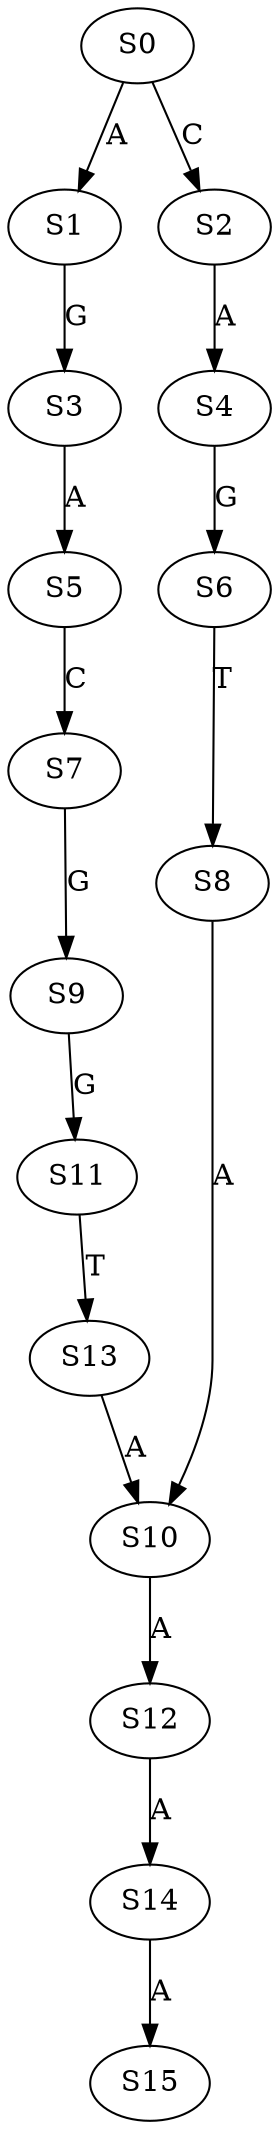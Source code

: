 strict digraph  {
	S0 -> S1 [ label = A ];
	S0 -> S2 [ label = C ];
	S1 -> S3 [ label = G ];
	S2 -> S4 [ label = A ];
	S3 -> S5 [ label = A ];
	S4 -> S6 [ label = G ];
	S5 -> S7 [ label = C ];
	S6 -> S8 [ label = T ];
	S7 -> S9 [ label = G ];
	S8 -> S10 [ label = A ];
	S9 -> S11 [ label = G ];
	S10 -> S12 [ label = A ];
	S11 -> S13 [ label = T ];
	S12 -> S14 [ label = A ];
	S13 -> S10 [ label = A ];
	S14 -> S15 [ label = A ];
}
